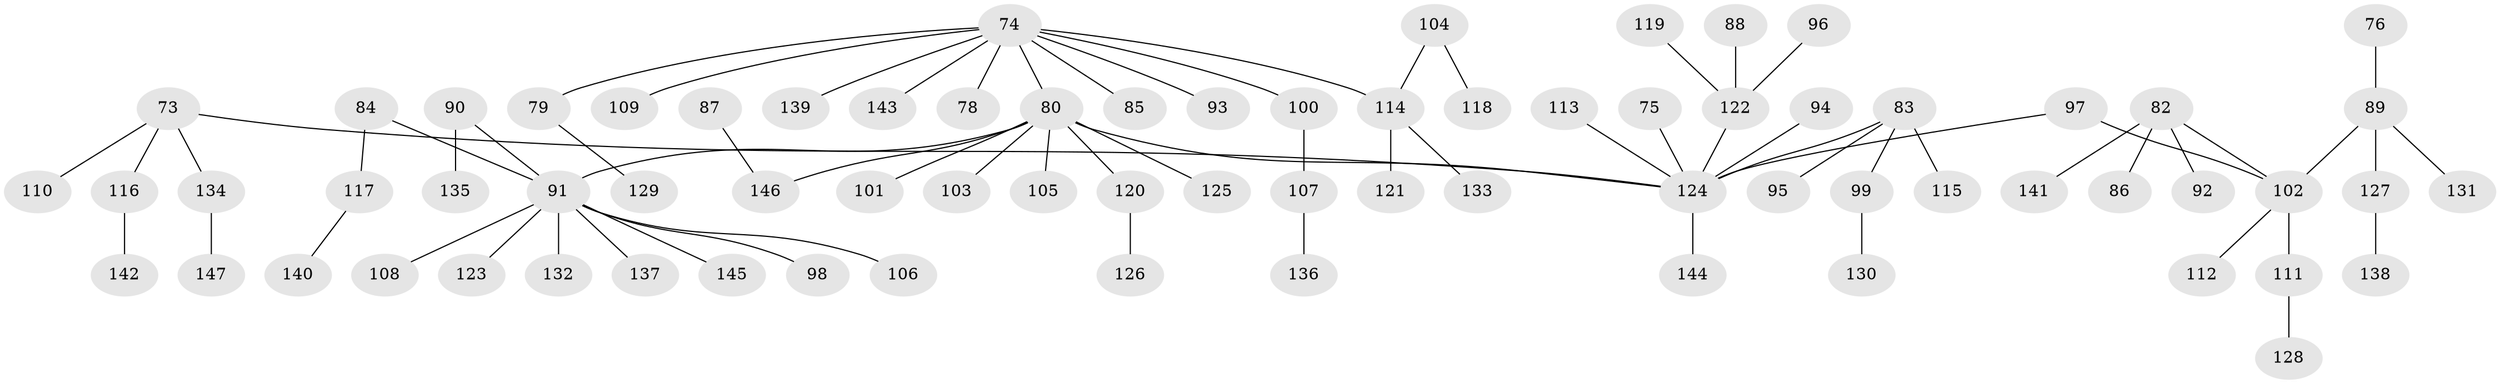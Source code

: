 // original degree distribution, {6: 0.006802721088435374, 3: 0.16326530612244897, 7: 0.006802721088435374, 5: 0.027210884353741496, 10: 0.006802721088435374, 4: 0.06802721088435375, 2: 0.2108843537414966, 1: 0.5102040816326531}
// Generated by graph-tools (version 1.1) at 2025/52/03/09/25 04:52:58]
// undirected, 73 vertices, 72 edges
graph export_dot {
graph [start="1"]
  node [color=gray90,style=filled];
  73 [super="+40+47+45"];
  74 [super="+72"];
  75;
  76;
  78;
  79;
  80 [super="+62+67+41+50+63"];
  82;
  83 [super="+60+65"];
  84;
  85;
  86;
  87;
  88;
  89 [super="+42+61"];
  90;
  91 [super="+9+10+14+12"];
  92;
  93;
  94;
  95;
  96;
  97 [super="+22"];
  98;
  99;
  100;
  101;
  102 [super="+54"];
  103;
  104 [super="+55+81"];
  105;
  106;
  107;
  108;
  109;
  110;
  111;
  112;
  113;
  114 [super="+69"];
  115;
  116 [super="+77"];
  117;
  118;
  119;
  120;
  121;
  122 [super="+49+35+68"];
  123;
  124 [super="+32+39+37+44+43+64+66"];
  125;
  126;
  127;
  128;
  129;
  130;
  131;
  132;
  133;
  134;
  135;
  136;
  137;
  138;
  139;
  140;
  141;
  142;
  143;
  144;
  145 [super="+33"];
  146 [super="+70"];
  147;
  73 -- 110;
  73 -- 124;
  73 -- 134;
  73 -- 116;
  74 -- 100;
  74 -- 139;
  74 -- 109;
  74 -- 78;
  74 -- 79;
  74 -- 80;
  74 -- 143;
  74 -- 114;
  74 -- 85;
  74 -- 93;
  75 -- 124;
  76 -- 89;
  79 -- 129;
  80 -- 101;
  80 -- 103;
  80 -- 105;
  80 -- 146;
  80 -- 120;
  80 -- 91;
  80 -- 124;
  80 -- 125;
  82 -- 86;
  82 -- 92;
  82 -- 141;
  82 -- 102;
  83 -- 99;
  83 -- 115;
  83 -- 124;
  83 -- 95;
  84 -- 117;
  84 -- 91;
  87 -- 146;
  88 -- 122;
  89 -- 127;
  89 -- 131;
  89 -- 102;
  90 -- 135;
  90 -- 91;
  91 -- 106;
  91 -- 108;
  91 -- 98;
  91 -- 132;
  91 -- 137;
  91 -- 123;
  91 -- 145;
  94 -- 124;
  96 -- 122;
  97 -- 124;
  97 -- 102;
  99 -- 130;
  100 -- 107;
  102 -- 111;
  102 -- 112;
  104 -- 114;
  104 -- 118;
  107 -- 136;
  111 -- 128;
  113 -- 124;
  114 -- 133;
  114 -- 121;
  116 -- 142;
  117 -- 140;
  119 -- 122;
  120 -- 126;
  122 -- 124;
  124 -- 144;
  127 -- 138;
  134 -- 147;
}
